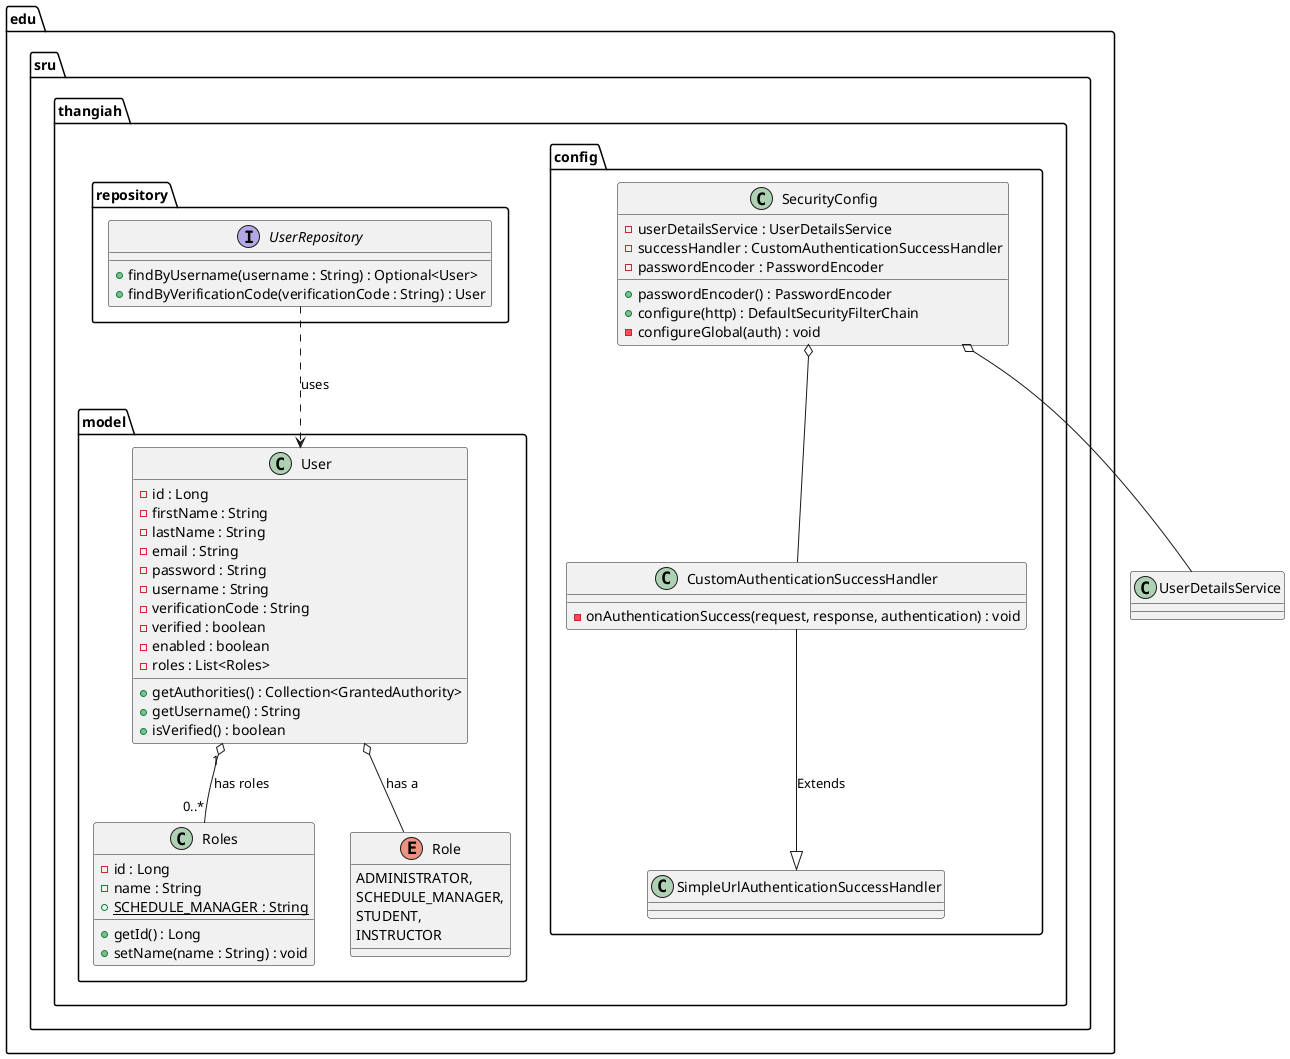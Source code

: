@startuml
 
package edu.sru.thangiah.config {
    class CustomAuthenticationSuccessHandler {
        - onAuthenticationSuccess(request, response, authentication) : void
    }
    CustomAuthenticationSuccessHandler --|> SimpleUrlAuthenticationSuccessHandler : Extends
 
    class SecurityConfig {
        - userDetailsService : UserDetailsService
        - successHandler : CustomAuthenticationSuccessHandler
        - passwordEncoder : PasswordEncoder
        + passwordEncoder() : PasswordEncoder
        + configure(http) : DefaultSecurityFilterChain
        - configureGlobal(auth) : void
    }
}
 
SecurityConfig o-- UserDetailsService
SecurityConfig o-- CustomAuthenticationSuccessHandler
 
package edu.sru.thangiah.model {
 
    class Roles {
        - id : Long
        - name : String
        + SCHEDULE_MANAGER : String {static}
        + getId() : Long
        + setName(name : String) : void
    }
 
    class User {
        - id : Long
        - firstName : String
        - lastName : String
        - email : String
        - password : String
        - username : String
        - verificationCode : String
        - verified : boolean
        - enabled : boolean
        - roles : List<Roles>
        + getAuthorities() : Collection<GrantedAuthority>
        + getUsername() : String
        + isVerified() : boolean
    }
 
    enum Role {
        ADMINISTRATOR,
        SCHEDULE_MANAGER,
        STUDENT,
        INSTRUCTOR
    }
}
 
User "1" o-- "0..*" Roles : has roles
User o-- Role : has a
 
package edu.sru.thangiah.repository {
    interface UserRepository {
        + findByUsername(username : String) : Optional<User>
        + findByVerificationCode(verificationCode : String) : User
    }
}
 
UserRepository ..> User : uses
 
@enduml
